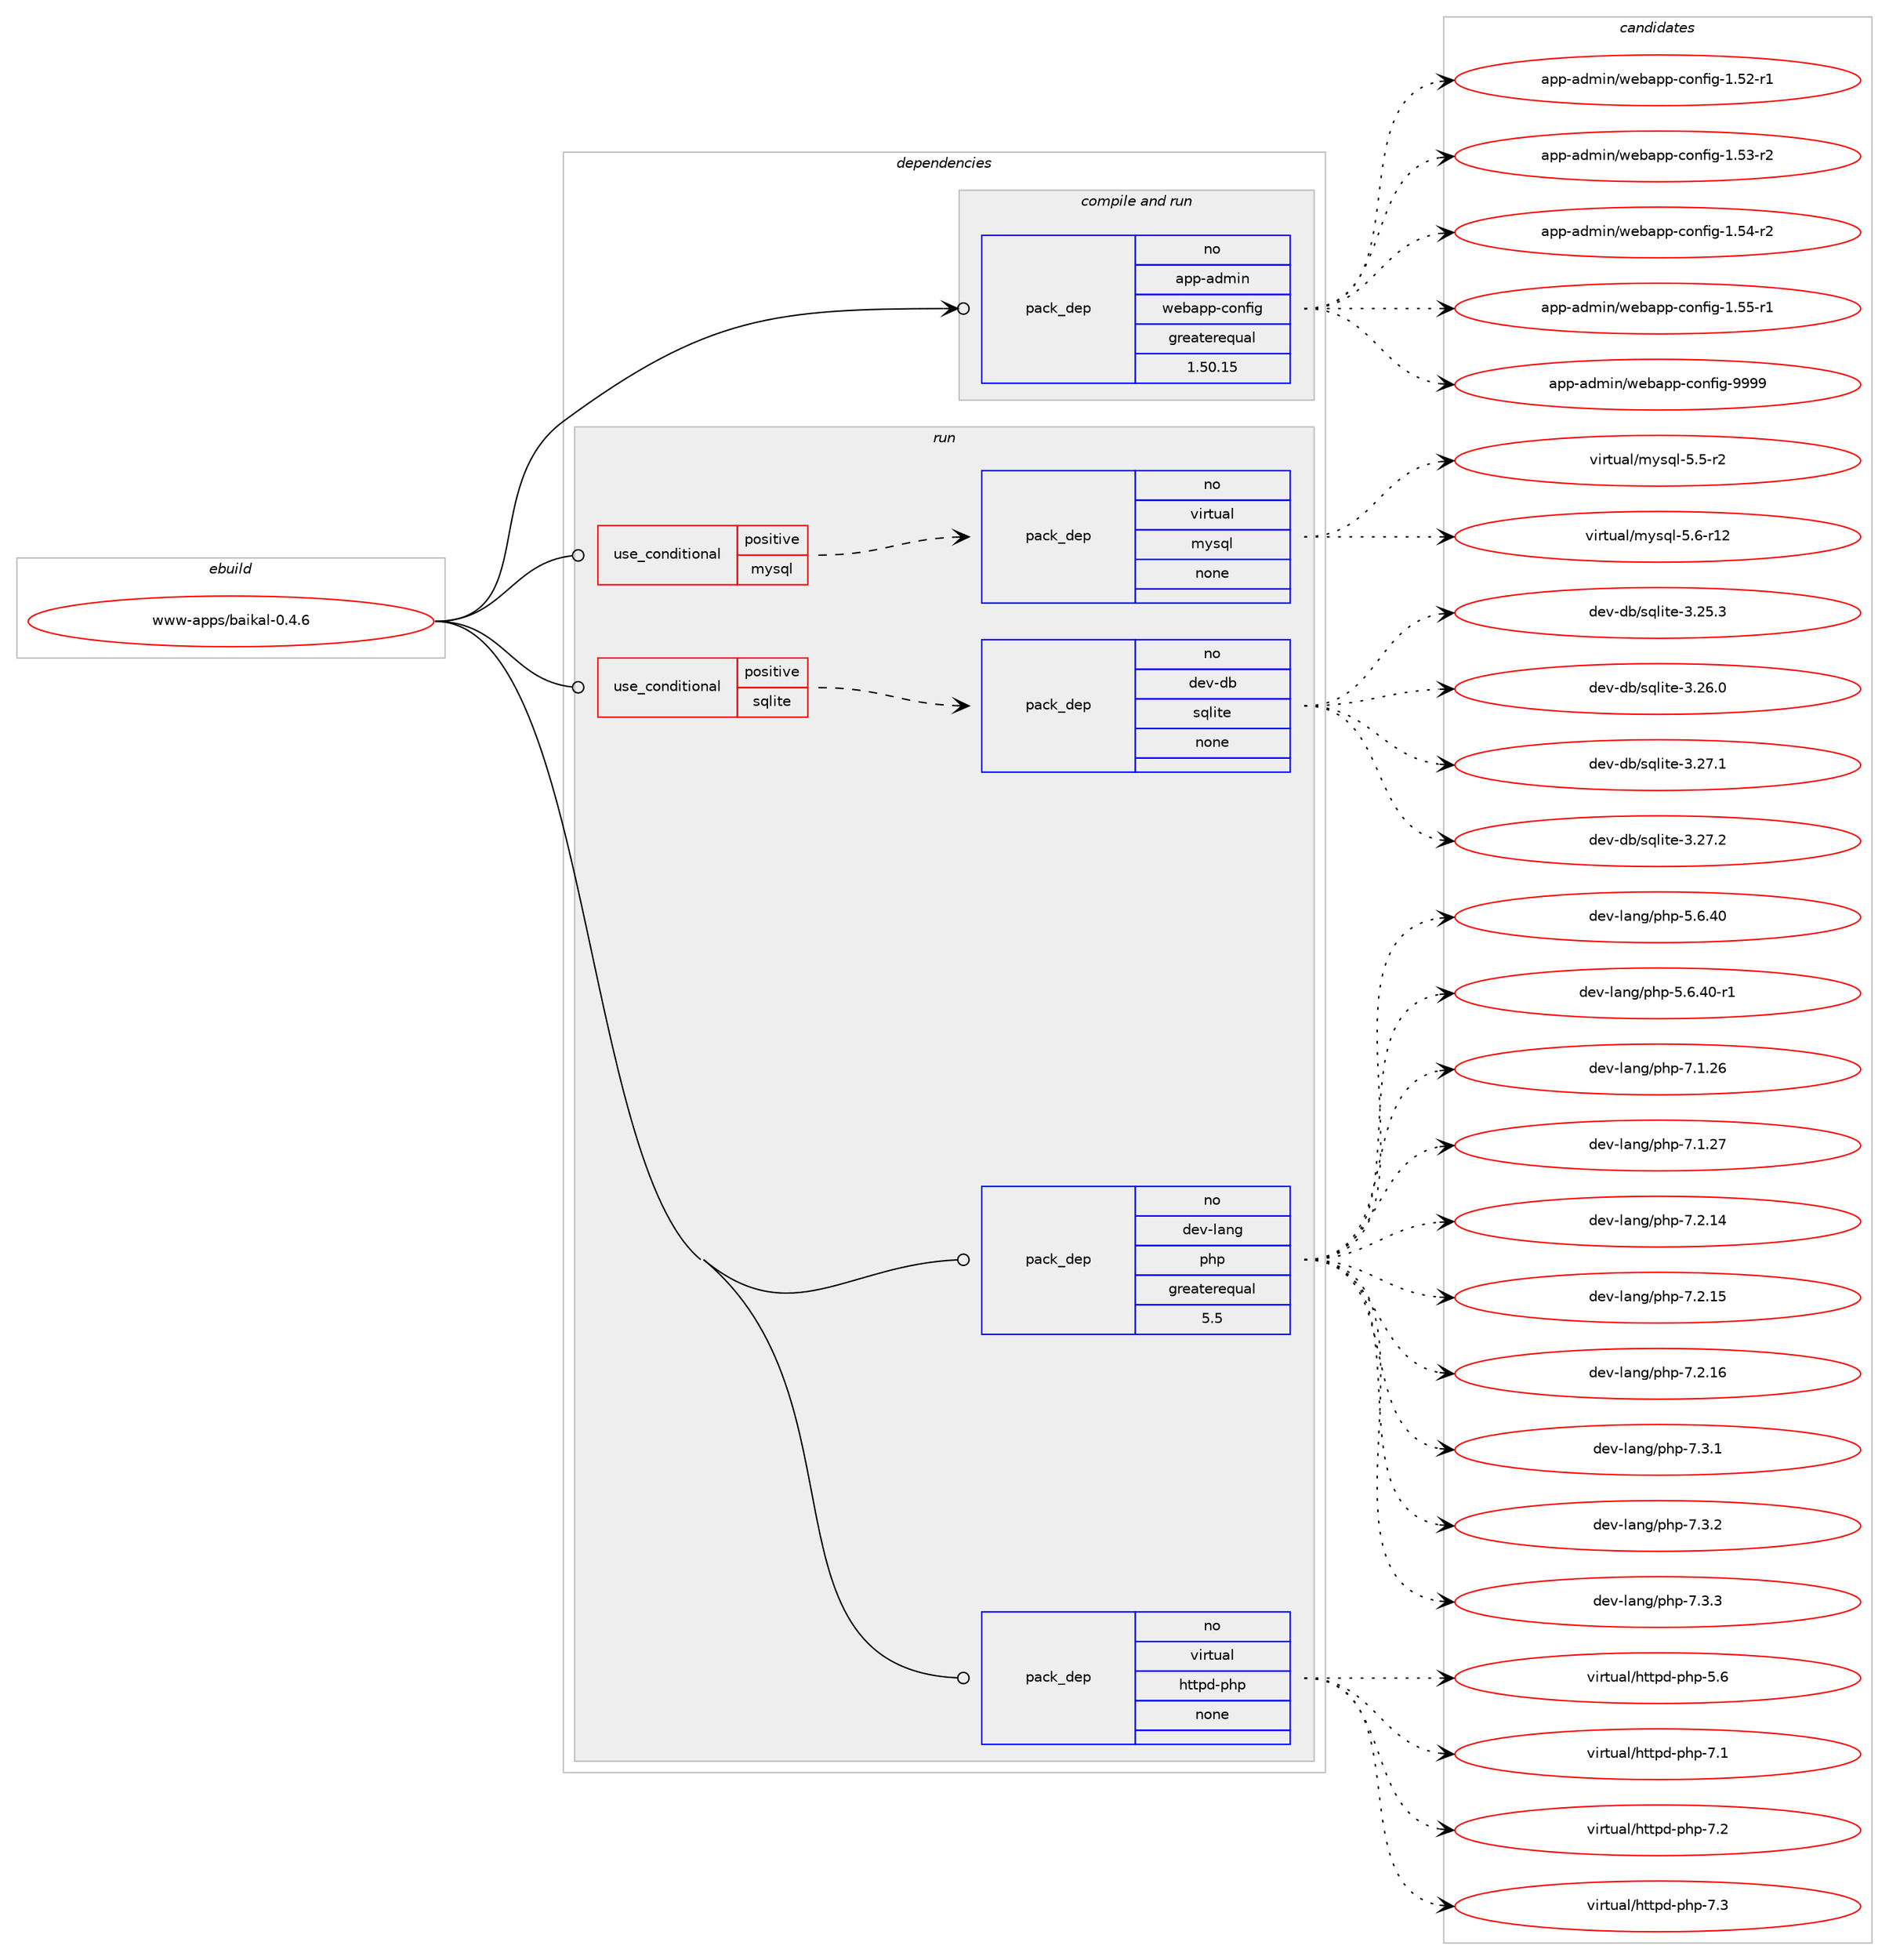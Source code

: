 digraph prolog {

# *************
# Graph options
# *************

newrank=true;
concentrate=true;
compound=true;
graph [rankdir=LR,fontname=Helvetica,fontsize=10,ranksep=1.5];#, ranksep=2.5, nodesep=0.2];
edge  [arrowhead=vee];
node  [fontname=Helvetica,fontsize=10];

# **********
# The ebuild
# **********

subgraph cluster_leftcol {
color=gray;
rank=same;
label=<<i>ebuild</i>>;
id [label="www-apps/baikal-0.4.6", color=red, width=4, href="../www-apps/baikal-0.4.6.svg"];
}

# ****************
# The dependencies
# ****************

subgraph cluster_midcol {
color=gray;
label=<<i>dependencies</i>>;
subgraph cluster_compile {
fillcolor="#eeeeee";
style=filled;
label=<<i>compile</i>>;
}
subgraph cluster_compileandrun {
fillcolor="#eeeeee";
style=filled;
label=<<i>compile and run</i>>;
subgraph pack1251852 {
dependency1743915 [label=<<TABLE BORDER="0" CELLBORDER="1" CELLSPACING="0" CELLPADDING="4" WIDTH="220"><TR><TD ROWSPAN="6" CELLPADDING="30">pack_dep</TD></TR><TR><TD WIDTH="110">no</TD></TR><TR><TD>app-admin</TD></TR><TR><TD>webapp-config</TD></TR><TR><TD>greaterequal</TD></TR><TR><TD>1.50.15</TD></TR></TABLE>>, shape=none, color=blue];
}
id:e -> dependency1743915:w [weight=20,style="solid",arrowhead="odotvee"];
}
subgraph cluster_run {
fillcolor="#eeeeee";
style=filled;
label=<<i>run</i>>;
subgraph cond462928 {
dependency1743916 [label=<<TABLE BORDER="0" CELLBORDER="1" CELLSPACING="0" CELLPADDING="4"><TR><TD ROWSPAN="3" CELLPADDING="10">use_conditional</TD></TR><TR><TD>positive</TD></TR><TR><TD>mysql</TD></TR></TABLE>>, shape=none, color=red];
subgraph pack1251853 {
dependency1743917 [label=<<TABLE BORDER="0" CELLBORDER="1" CELLSPACING="0" CELLPADDING="4" WIDTH="220"><TR><TD ROWSPAN="6" CELLPADDING="30">pack_dep</TD></TR><TR><TD WIDTH="110">no</TD></TR><TR><TD>virtual</TD></TR><TR><TD>mysql</TD></TR><TR><TD>none</TD></TR><TR><TD></TD></TR></TABLE>>, shape=none, color=blue];
}
dependency1743916:e -> dependency1743917:w [weight=20,style="dashed",arrowhead="vee"];
}
id:e -> dependency1743916:w [weight=20,style="solid",arrowhead="odot"];
subgraph cond462929 {
dependency1743918 [label=<<TABLE BORDER="0" CELLBORDER="1" CELLSPACING="0" CELLPADDING="4"><TR><TD ROWSPAN="3" CELLPADDING="10">use_conditional</TD></TR><TR><TD>positive</TD></TR><TR><TD>sqlite</TD></TR></TABLE>>, shape=none, color=red];
subgraph pack1251854 {
dependency1743919 [label=<<TABLE BORDER="0" CELLBORDER="1" CELLSPACING="0" CELLPADDING="4" WIDTH="220"><TR><TD ROWSPAN="6" CELLPADDING="30">pack_dep</TD></TR><TR><TD WIDTH="110">no</TD></TR><TR><TD>dev-db</TD></TR><TR><TD>sqlite</TD></TR><TR><TD>none</TD></TR><TR><TD></TD></TR></TABLE>>, shape=none, color=blue];
}
dependency1743918:e -> dependency1743919:w [weight=20,style="dashed",arrowhead="vee"];
}
id:e -> dependency1743918:w [weight=20,style="solid",arrowhead="odot"];
subgraph pack1251855 {
dependency1743920 [label=<<TABLE BORDER="0" CELLBORDER="1" CELLSPACING="0" CELLPADDING="4" WIDTH="220"><TR><TD ROWSPAN="6" CELLPADDING="30">pack_dep</TD></TR><TR><TD WIDTH="110">no</TD></TR><TR><TD>dev-lang</TD></TR><TR><TD>php</TD></TR><TR><TD>greaterequal</TD></TR><TR><TD>5.5</TD></TR></TABLE>>, shape=none, color=blue];
}
id:e -> dependency1743920:w [weight=20,style="solid",arrowhead="odot"];
subgraph pack1251856 {
dependency1743921 [label=<<TABLE BORDER="0" CELLBORDER="1" CELLSPACING="0" CELLPADDING="4" WIDTH="220"><TR><TD ROWSPAN="6" CELLPADDING="30">pack_dep</TD></TR><TR><TD WIDTH="110">no</TD></TR><TR><TD>virtual</TD></TR><TR><TD>httpd-php</TD></TR><TR><TD>none</TD></TR><TR><TD></TD></TR></TABLE>>, shape=none, color=blue];
}
id:e -> dependency1743921:w [weight=20,style="solid",arrowhead="odot"];
}
}

# **************
# The candidates
# **************

subgraph cluster_choices {
rank=same;
color=gray;
label=<<i>candidates</i>>;

subgraph choice1251852 {
color=black;
nodesep=1;
choice971121124597100109105110471191019897112112459911111010210510345494653504511449 [label="app-admin/webapp-config-1.52-r1", color=red, width=4,href="../app-admin/webapp-config-1.52-r1.svg"];
choice971121124597100109105110471191019897112112459911111010210510345494653514511450 [label="app-admin/webapp-config-1.53-r2", color=red, width=4,href="../app-admin/webapp-config-1.53-r2.svg"];
choice971121124597100109105110471191019897112112459911111010210510345494653524511450 [label="app-admin/webapp-config-1.54-r2", color=red, width=4,href="../app-admin/webapp-config-1.54-r2.svg"];
choice971121124597100109105110471191019897112112459911111010210510345494653534511449 [label="app-admin/webapp-config-1.55-r1", color=red, width=4,href="../app-admin/webapp-config-1.55-r1.svg"];
choice97112112459710010910511047119101989711211245991111101021051034557575757 [label="app-admin/webapp-config-9999", color=red, width=4,href="../app-admin/webapp-config-9999.svg"];
dependency1743915:e -> choice971121124597100109105110471191019897112112459911111010210510345494653504511449:w [style=dotted,weight="100"];
dependency1743915:e -> choice971121124597100109105110471191019897112112459911111010210510345494653514511450:w [style=dotted,weight="100"];
dependency1743915:e -> choice971121124597100109105110471191019897112112459911111010210510345494653524511450:w [style=dotted,weight="100"];
dependency1743915:e -> choice971121124597100109105110471191019897112112459911111010210510345494653534511449:w [style=dotted,weight="100"];
dependency1743915:e -> choice97112112459710010910511047119101989711211245991111101021051034557575757:w [style=dotted,weight="100"];
}
subgraph choice1251853 {
color=black;
nodesep=1;
choice1181051141161179710847109121115113108455346534511450 [label="virtual/mysql-5.5-r2", color=red, width=4,href="../virtual/mysql-5.5-r2.svg"];
choice118105114116117971084710912111511310845534654451144950 [label="virtual/mysql-5.6-r12", color=red, width=4,href="../virtual/mysql-5.6-r12.svg"];
dependency1743917:e -> choice1181051141161179710847109121115113108455346534511450:w [style=dotted,weight="100"];
dependency1743917:e -> choice118105114116117971084710912111511310845534654451144950:w [style=dotted,weight="100"];
}
subgraph choice1251854 {
color=black;
nodesep=1;
choice10010111845100984711511310810511610145514650534651 [label="dev-db/sqlite-3.25.3", color=red, width=4,href="../dev-db/sqlite-3.25.3.svg"];
choice10010111845100984711511310810511610145514650544648 [label="dev-db/sqlite-3.26.0", color=red, width=4,href="../dev-db/sqlite-3.26.0.svg"];
choice10010111845100984711511310810511610145514650554649 [label="dev-db/sqlite-3.27.1", color=red, width=4,href="../dev-db/sqlite-3.27.1.svg"];
choice10010111845100984711511310810511610145514650554650 [label="dev-db/sqlite-3.27.2", color=red, width=4,href="../dev-db/sqlite-3.27.2.svg"];
dependency1743919:e -> choice10010111845100984711511310810511610145514650534651:w [style=dotted,weight="100"];
dependency1743919:e -> choice10010111845100984711511310810511610145514650544648:w [style=dotted,weight="100"];
dependency1743919:e -> choice10010111845100984711511310810511610145514650554649:w [style=dotted,weight="100"];
dependency1743919:e -> choice10010111845100984711511310810511610145514650554650:w [style=dotted,weight="100"];
}
subgraph choice1251855 {
color=black;
nodesep=1;
choice10010111845108971101034711210411245534654465248 [label="dev-lang/php-5.6.40", color=red, width=4,href="../dev-lang/php-5.6.40.svg"];
choice100101118451089711010347112104112455346544652484511449 [label="dev-lang/php-5.6.40-r1", color=red, width=4,href="../dev-lang/php-5.6.40-r1.svg"];
choice10010111845108971101034711210411245554649465054 [label="dev-lang/php-7.1.26", color=red, width=4,href="../dev-lang/php-7.1.26.svg"];
choice10010111845108971101034711210411245554649465055 [label="dev-lang/php-7.1.27", color=red, width=4,href="../dev-lang/php-7.1.27.svg"];
choice10010111845108971101034711210411245554650464952 [label="dev-lang/php-7.2.14", color=red, width=4,href="../dev-lang/php-7.2.14.svg"];
choice10010111845108971101034711210411245554650464953 [label="dev-lang/php-7.2.15", color=red, width=4,href="../dev-lang/php-7.2.15.svg"];
choice10010111845108971101034711210411245554650464954 [label="dev-lang/php-7.2.16", color=red, width=4,href="../dev-lang/php-7.2.16.svg"];
choice100101118451089711010347112104112455546514649 [label="dev-lang/php-7.3.1", color=red, width=4,href="../dev-lang/php-7.3.1.svg"];
choice100101118451089711010347112104112455546514650 [label="dev-lang/php-7.3.2", color=red, width=4,href="../dev-lang/php-7.3.2.svg"];
choice100101118451089711010347112104112455546514651 [label="dev-lang/php-7.3.3", color=red, width=4,href="../dev-lang/php-7.3.3.svg"];
dependency1743920:e -> choice10010111845108971101034711210411245534654465248:w [style=dotted,weight="100"];
dependency1743920:e -> choice100101118451089711010347112104112455346544652484511449:w [style=dotted,weight="100"];
dependency1743920:e -> choice10010111845108971101034711210411245554649465054:w [style=dotted,weight="100"];
dependency1743920:e -> choice10010111845108971101034711210411245554649465055:w [style=dotted,weight="100"];
dependency1743920:e -> choice10010111845108971101034711210411245554650464952:w [style=dotted,weight="100"];
dependency1743920:e -> choice10010111845108971101034711210411245554650464953:w [style=dotted,weight="100"];
dependency1743920:e -> choice10010111845108971101034711210411245554650464954:w [style=dotted,weight="100"];
dependency1743920:e -> choice100101118451089711010347112104112455546514649:w [style=dotted,weight="100"];
dependency1743920:e -> choice100101118451089711010347112104112455546514650:w [style=dotted,weight="100"];
dependency1743920:e -> choice100101118451089711010347112104112455546514651:w [style=dotted,weight="100"];
}
subgraph choice1251856 {
color=black;
nodesep=1;
choice11810511411611797108471041161161121004511210411245534654 [label="virtual/httpd-php-5.6", color=red, width=4,href="../virtual/httpd-php-5.6.svg"];
choice11810511411611797108471041161161121004511210411245554649 [label="virtual/httpd-php-7.1", color=red, width=4,href="../virtual/httpd-php-7.1.svg"];
choice11810511411611797108471041161161121004511210411245554650 [label="virtual/httpd-php-7.2", color=red, width=4,href="../virtual/httpd-php-7.2.svg"];
choice11810511411611797108471041161161121004511210411245554651 [label="virtual/httpd-php-7.3", color=red, width=4,href="../virtual/httpd-php-7.3.svg"];
dependency1743921:e -> choice11810511411611797108471041161161121004511210411245534654:w [style=dotted,weight="100"];
dependency1743921:e -> choice11810511411611797108471041161161121004511210411245554649:w [style=dotted,weight="100"];
dependency1743921:e -> choice11810511411611797108471041161161121004511210411245554650:w [style=dotted,weight="100"];
dependency1743921:e -> choice11810511411611797108471041161161121004511210411245554651:w [style=dotted,weight="100"];
}
}

}
